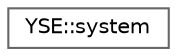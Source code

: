 digraph "Graphical Class Hierarchy"
{
 // LATEX_PDF_SIZE
  bgcolor="transparent";
  edge [fontname=Helvetica,fontsize=10,labelfontname=Helvetica,labelfontsize=10];
  node [fontname=Helvetica,fontsize=10,shape=box,height=0.2,width=0.4];
  rankdir="LR";
  Node0 [id="Node000000",label="YSE::system",height=0.2,width=0.4,color="grey40", fillcolor="white", style="filled",URL="$class_y_s_e_1_1system.html",tooltip=" "];
}

